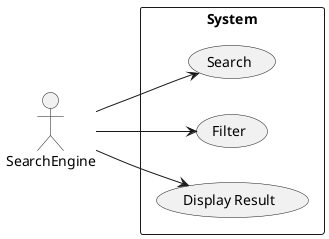 @startuml searchengine
left to right direction
actor SearchEngine
rectangle "System" as system {
  (Search)
  (Filter)
  (Display Result)
}
SearchEngine --> (Search)
SearchEngine --> (Filter)
SearchEngine --> (Display Result)
@enduml